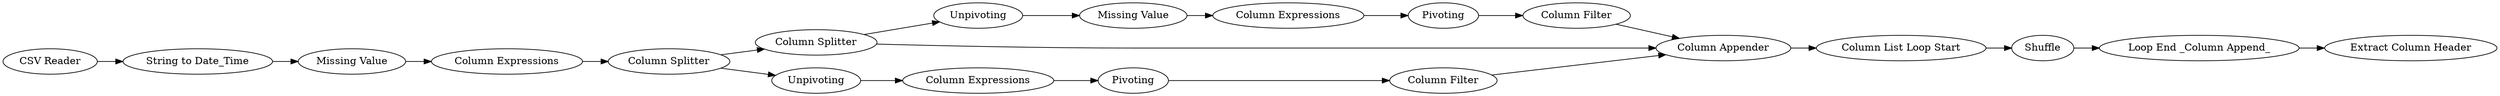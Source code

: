 digraph {
	88 -> 98
	85 -> 87
	93 -> 79
	79 -> 78
	99 -> 90
	77 -> 90
	94 -> 96
	77 -> 85
	87 -> 86
	96 -> 97
	86 -> 89
	80 -> 93
	75 -> 81
	90 -> 94
	78 -> 75
	98 -> 90
	71 -> 80
	89 -> 99
	81 -> 88
	97 -> 91
	78 -> 77
	91 [label="Extract Column Header"]
	79 [label="Column Expressions"]
	89 [label=Pivoting]
	97 [label="Loop End _Column Append_"]
	78 [label="Column Splitter"]
	98 [label="Column Filter"]
	85 [label=Unpivoting]
	75 [label=Unpivoting]
	86 [label="Column Expressions"]
	90 [label="Column Appender"]
	87 [label="Missing Value"]
	77 [label="Column Splitter"]
	93 [label="Missing Value"]
	81 [label="Column Expressions"]
	94 [label="Column List Loop Start"]
	99 [label="Column Filter"]
	96 [label=Shuffle]
	71 [label="CSV Reader"]
	88 [label=Pivoting]
	80 [label="String to Date_Time"]
	rankdir=LR
}
